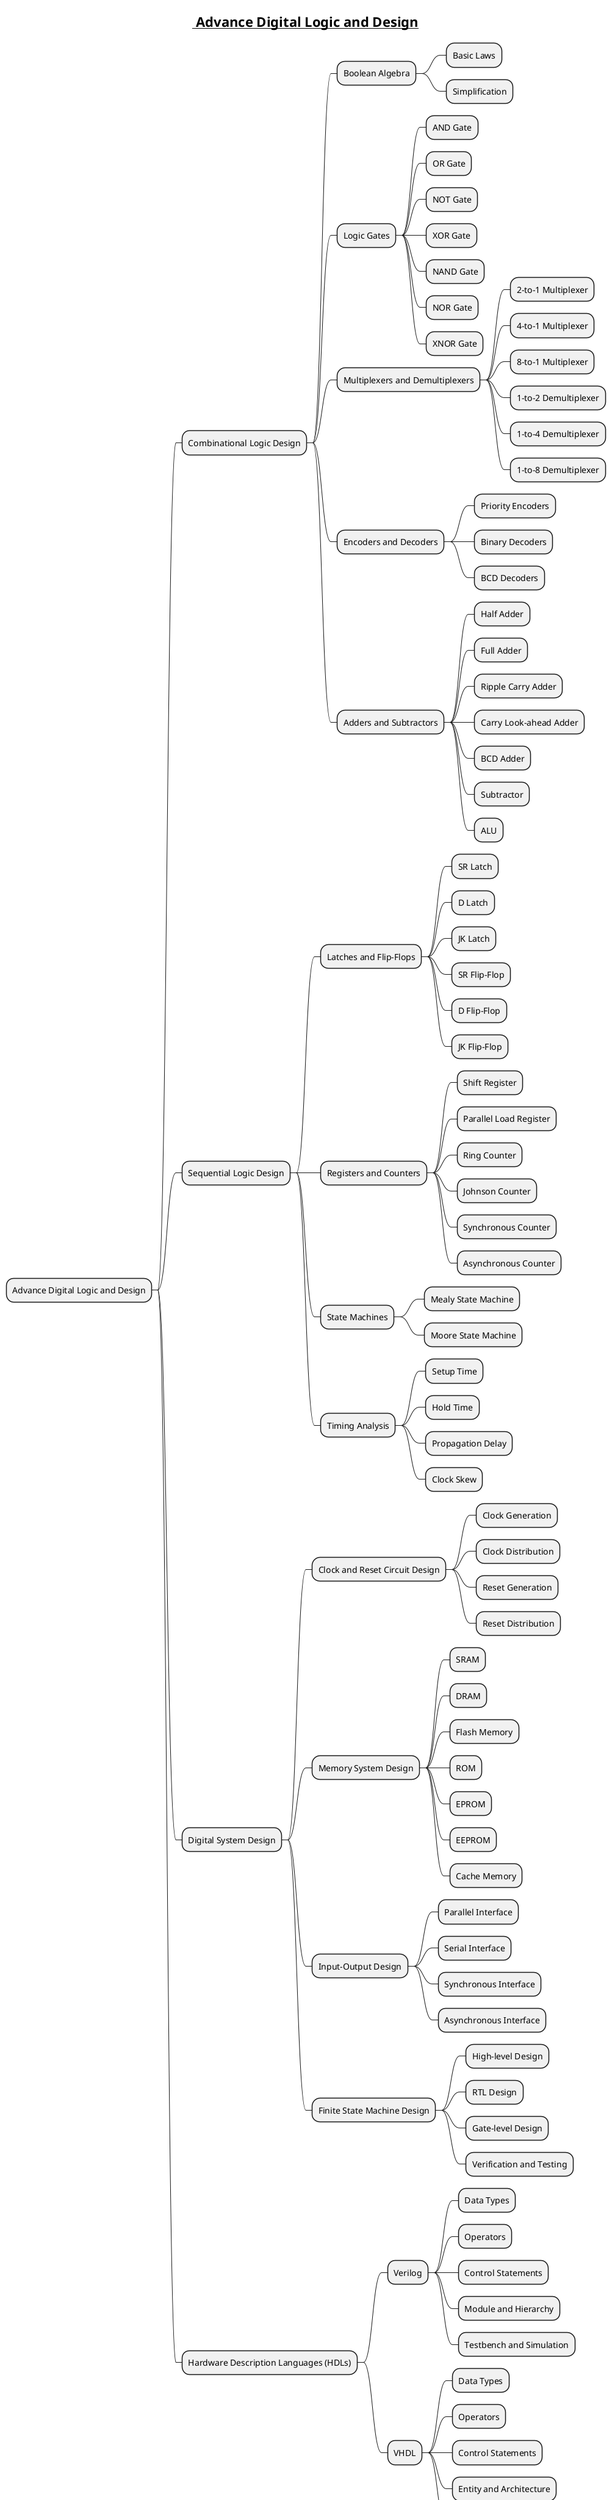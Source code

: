 @startmindmap
title =__ Advance Digital Logic and Design__

* Advance Digital Logic and Design
** Combinational Logic Design
*** Boolean Algebra
**** Basic Laws
**** Simplification
*** Logic Gates
**** AND Gate
**** OR Gate
**** NOT Gate
**** XOR Gate
**** NAND Gate
**** NOR Gate
**** XNOR Gate
*** Multiplexers and Demultiplexers
**** 2-to-1 Multiplexer
**** 4-to-1 Multiplexer
**** 8-to-1 Multiplexer
**** 1-to-2 Demultiplexer
**** 1-to-4 Demultiplexer
**** 1-to-8 Demultiplexer
*** Encoders and Decoders
**** Priority Encoders
**** Binary Decoders
**** BCD Decoders
*** Adders and Subtractors
**** Half Adder
**** Full Adder
**** Ripple Carry Adder
**** Carry Look-ahead Adder
**** BCD Adder
**** Subtractor
**** ALU
** Sequential Logic Design
*** Latches and Flip-Flops
**** SR Latch
**** D Latch
**** JK Latch
**** SR Flip-Flop
**** D Flip-Flop
**** JK Flip-Flop
*** Registers and Counters
**** Shift Register
**** Parallel Load Register
**** Ring Counter
**** Johnson Counter
**** Synchronous Counter
**** Asynchronous Counter
*** State Machines
**** Mealy State Machine
**** Moore State Machine
*** Timing Analysis
**** Setup Time
**** Hold Time
**** Propagation Delay
**** Clock Skew
** Digital System Design
*** Clock and Reset Circuit Design
**** Clock Generation
**** Clock Distribution
**** Reset Generation
**** Reset Distribution
*** Memory System Design
**** SRAM
**** DRAM
**** Flash Memory
**** ROM
**** EPROM
**** EEPROM
**** Cache Memory
*** Input-Output Design
**** Parallel Interface
**** Serial Interface
**** Synchronous Interface
**** Asynchronous Interface
*** Finite State Machine Design
**** High-level Design
**** RTL Design
**** Gate-level Design
**** Verification and Testing
** Hardware Description Languages (HDLs)
*** Verilog
**** Data Types
**** Operators
**** Control Statements
**** Module and Hierarchy
**** Testbench and Simulation
*** VHDL
**** Data Types
**** Operators
**** Control Statements
**** Entity and Architecture
**** Testbench and Simulation
@endmindmap
